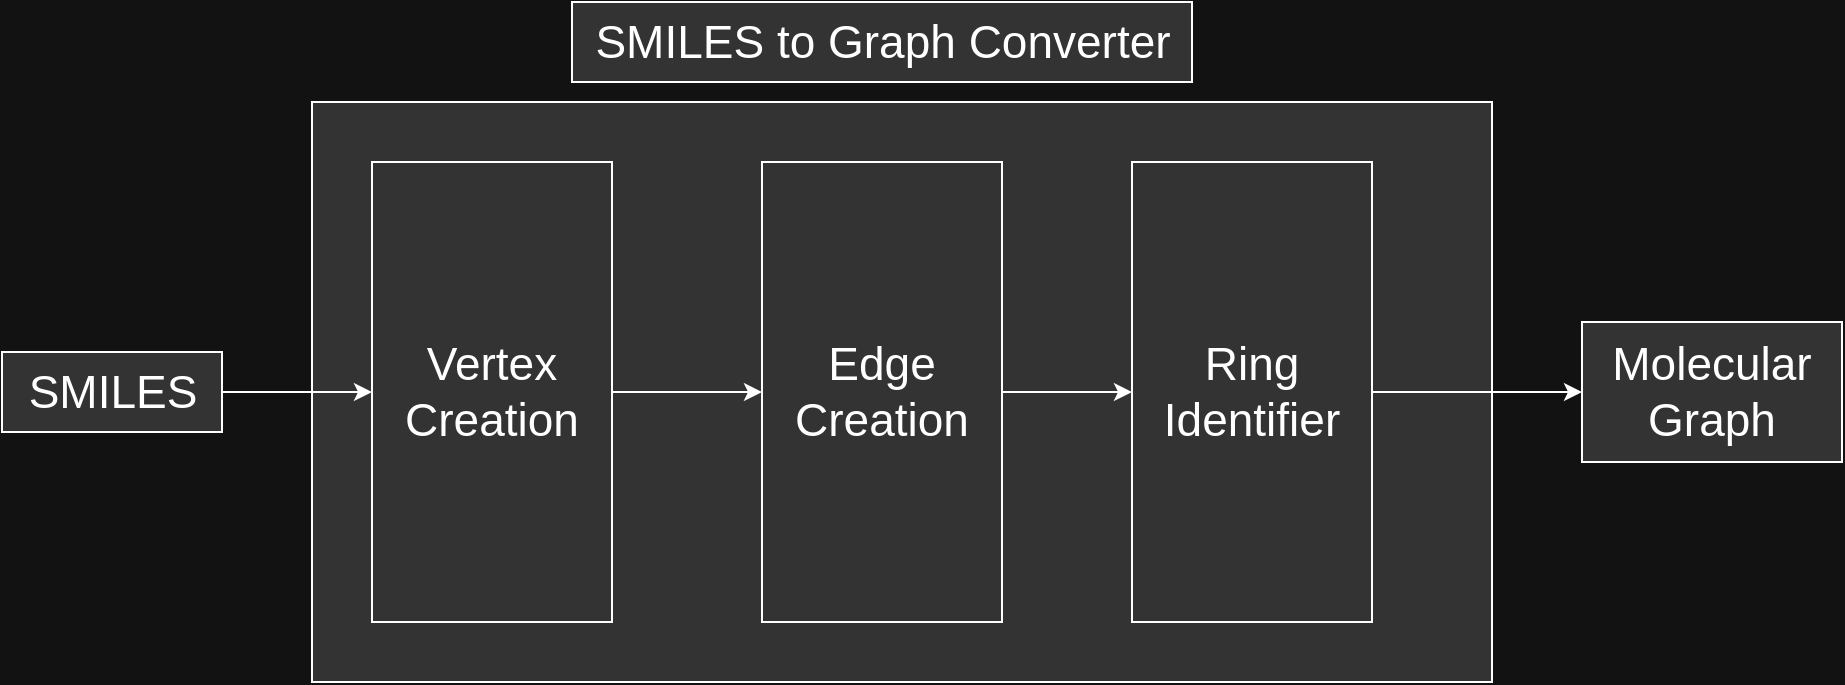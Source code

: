 <mxfile version="20.2.8" type="device"><diagram id="pz-0zv2YqAABv18I06md" name="Page-1"><mxGraphModel dx="2035" dy="646" grid="1" gridSize="10" guides="1" tooltips="1" connect="1" arrows="1" fold="1" page="1" pageScale="1" pageWidth="850" pageHeight="1100" background="#121212" math="0" shadow="0"><root><mxCell id="0"/><mxCell id="1" parent="0"/><mxCell id="2TanK8Gd9myRbIqXsUIh-1" value="" style="rounded=0;whiteSpace=wrap;html=1;fillColor=#333333;fontColor=#FFFFFF;labelBorderColor=none;labelBackgroundColor=none;strokeColor=#FFFFFF;" parent="1" vertex="1"><mxGeometry x="125" y="210" width="590" height="290" as="geometry"/></mxCell><mxCell id="2TanK8Gd9myRbIqXsUIh-2" value="SMILES to Graph Converter" style="text;html=1;align=center;verticalAlign=middle;resizable=0;points=[];autosize=1;strokeColor=#FFFFFF;fillColor=#333333;fontSize=23;fontColor=#FFFFFF;labelBorderColor=none;labelBackgroundColor=none;" parent="1" vertex="1"><mxGeometry x="255" y="160" width="310" height="40" as="geometry"/></mxCell><mxCell id="2TanK8Gd9myRbIqXsUIh-3" value="" style="edgeStyle=orthogonalEdgeStyle;rounded=0;orthogonalLoop=1;jettySize=auto;html=1;fontSize=23;strokeColor=#FFFFFF;" parent="1" source="2TanK8Gd9myRbIqXsUIh-4" target="2TanK8Gd9myRbIqXsUIh-6" edge="1"><mxGeometry relative="1" as="geometry"/></mxCell><mxCell id="2TanK8Gd9myRbIqXsUIh-4" value="&lt;font style=&quot;font-size: 23px;&quot;&gt;Vertex Creation&lt;/font&gt;" style="rounded=0;whiteSpace=wrap;html=1;fillColor=#333333;fontColor=#FFFFFF;labelBorderColor=none;labelBackgroundColor=none;strokeColor=#FFFFFF;" parent="1" vertex="1"><mxGeometry x="155" y="240" width="120" height="230" as="geometry"/></mxCell><mxCell id="2TanK8Gd9myRbIqXsUIh-5" value="" style="edgeStyle=orthogonalEdgeStyle;rounded=0;orthogonalLoop=1;jettySize=auto;html=1;fontSize=23;strokeColor=#FFFFFF;" parent="1" source="2TanK8Gd9myRbIqXsUIh-6" target="2TanK8Gd9myRbIqXsUIh-8" edge="1"><mxGeometry relative="1" as="geometry"/></mxCell><mxCell id="2TanK8Gd9myRbIqXsUIh-6" value="&lt;font style=&quot;font-size: 23px;&quot;&gt;Edge Creation&lt;/font&gt;" style="rounded=0;whiteSpace=wrap;html=1;fillColor=#333333;fontColor=#FFFFFF;labelBorderColor=none;labelBackgroundColor=none;strokeColor=#FFFFFF;" parent="1" vertex="1"><mxGeometry x="350" y="240" width="120" height="230" as="geometry"/></mxCell><mxCell id="2TanK8Gd9myRbIqXsUIh-7" value="" style="edgeStyle=orthogonalEdgeStyle;rounded=0;orthogonalLoop=1;jettySize=auto;html=1;fontSize=23;strokeColor=#FFFFFF;entryX=0;entryY=0.5;entryDx=0;entryDy=0;" parent="1" source="2TanK8Gd9myRbIqXsUIh-8" edge="1" target="1y4-wlDC58xpDnFKceHg-1"><mxGeometry relative="1" as="geometry"><mxPoint x="735" y="355" as="targetPoint"/></mxGeometry></mxCell><mxCell id="2TanK8Gd9myRbIqXsUIh-8" value="&lt;font style=&quot;font-size: 23px;&quot;&gt;Ring Identifier&lt;/font&gt;" style="rounded=0;whiteSpace=wrap;html=1;fillColor=#333333;fontColor=#FFFFFF;labelBorderColor=none;labelBackgroundColor=none;strokeColor=#FFFFFF;" parent="1" vertex="1"><mxGeometry x="535" y="240" width="120" height="230" as="geometry"/></mxCell><mxCell id="2TanK8Gd9myRbIqXsUIh-9" value="" style="edgeStyle=orthogonalEdgeStyle;rounded=0;orthogonalLoop=1;jettySize=auto;html=1;fontSize=23;strokeColor=#FFFFFF;" parent="1" source="2TanK8Gd9myRbIqXsUIh-10" target="2TanK8Gd9myRbIqXsUIh-4" edge="1"><mxGeometry relative="1" as="geometry"/></mxCell><mxCell id="2TanK8Gd9myRbIqXsUIh-10" value="SMILES" style="text;html=1;align=center;verticalAlign=middle;resizable=0;points=[];autosize=1;strokeColor=#FFFFFF;fillColor=#333333;fontSize=23;fontColor=#FFFFFF;labelBorderColor=none;labelBackgroundColor=none;" parent="1" vertex="1"><mxGeometry x="-30" y="335" width="110" height="40" as="geometry"/></mxCell><mxCell id="1y4-wlDC58xpDnFKceHg-1" value="&lt;span style=&quot;&quot;&gt;Molecular Graph&lt;/span&gt;" style="rounded=0;whiteSpace=wrap;html=1;fillColor=#333333;fontColor=#FFFFFF;labelBorderColor=none;labelBackgroundColor=none;strokeColor=#FFFFFF;fontSize=23;" vertex="1" parent="1"><mxGeometry x="760" y="320" width="130" height="70" as="geometry"/></mxCell></root></mxGraphModel></diagram></mxfile>